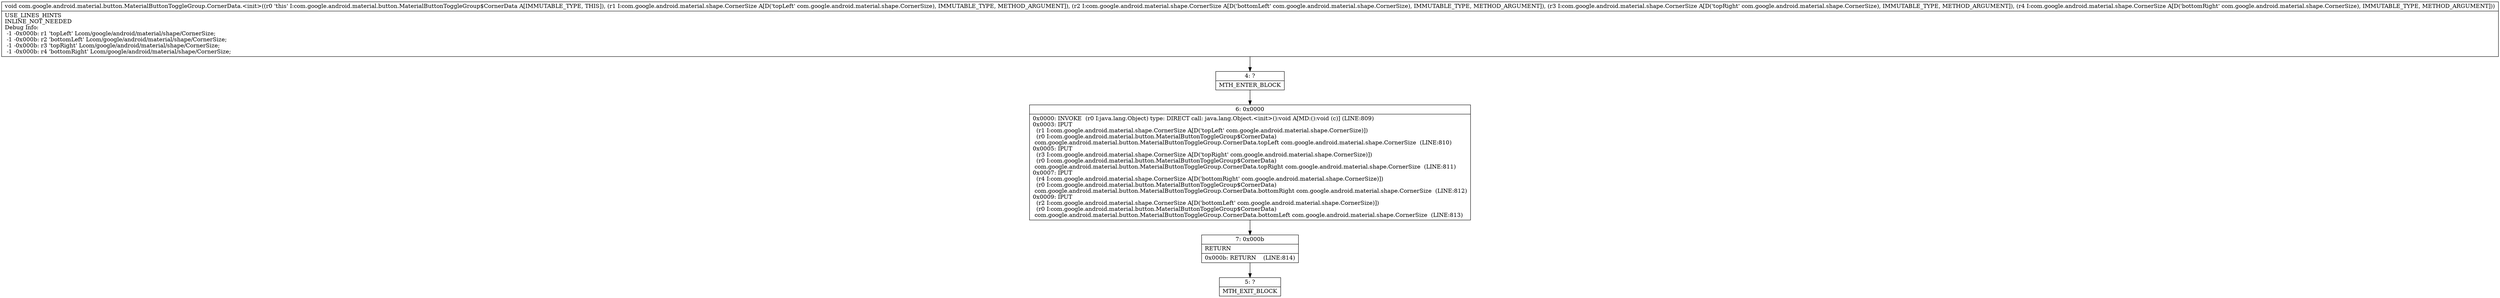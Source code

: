 digraph "CFG forcom.google.android.material.button.MaterialButtonToggleGroup.CornerData.\<init\>(Lcom\/google\/android\/material\/shape\/CornerSize;Lcom\/google\/android\/material\/shape\/CornerSize;Lcom\/google\/android\/material\/shape\/CornerSize;Lcom\/google\/android\/material\/shape\/CornerSize;)V" {
Node_4 [shape=record,label="{4\:\ ?|MTH_ENTER_BLOCK\l}"];
Node_6 [shape=record,label="{6\:\ 0x0000|0x0000: INVOKE  (r0 I:java.lang.Object) type: DIRECT call: java.lang.Object.\<init\>():void A[MD:():void (c)] (LINE:809)\l0x0003: IPUT  \l  (r1 I:com.google.android.material.shape.CornerSize A[D('topLeft' com.google.android.material.shape.CornerSize)])\l  (r0 I:com.google.android.material.button.MaterialButtonToggleGroup$CornerData)\l com.google.android.material.button.MaterialButtonToggleGroup.CornerData.topLeft com.google.android.material.shape.CornerSize  (LINE:810)\l0x0005: IPUT  \l  (r3 I:com.google.android.material.shape.CornerSize A[D('topRight' com.google.android.material.shape.CornerSize)])\l  (r0 I:com.google.android.material.button.MaterialButtonToggleGroup$CornerData)\l com.google.android.material.button.MaterialButtonToggleGroup.CornerData.topRight com.google.android.material.shape.CornerSize  (LINE:811)\l0x0007: IPUT  \l  (r4 I:com.google.android.material.shape.CornerSize A[D('bottomRight' com.google.android.material.shape.CornerSize)])\l  (r0 I:com.google.android.material.button.MaterialButtonToggleGroup$CornerData)\l com.google.android.material.button.MaterialButtonToggleGroup.CornerData.bottomRight com.google.android.material.shape.CornerSize  (LINE:812)\l0x0009: IPUT  \l  (r2 I:com.google.android.material.shape.CornerSize A[D('bottomLeft' com.google.android.material.shape.CornerSize)])\l  (r0 I:com.google.android.material.button.MaterialButtonToggleGroup$CornerData)\l com.google.android.material.button.MaterialButtonToggleGroup.CornerData.bottomLeft com.google.android.material.shape.CornerSize  (LINE:813)\l}"];
Node_7 [shape=record,label="{7\:\ 0x000b|RETURN\l|0x000b: RETURN    (LINE:814)\l}"];
Node_5 [shape=record,label="{5\:\ ?|MTH_EXIT_BLOCK\l}"];
MethodNode[shape=record,label="{void com.google.android.material.button.MaterialButtonToggleGroup.CornerData.\<init\>((r0 'this' I:com.google.android.material.button.MaterialButtonToggleGroup$CornerData A[IMMUTABLE_TYPE, THIS]), (r1 I:com.google.android.material.shape.CornerSize A[D('topLeft' com.google.android.material.shape.CornerSize), IMMUTABLE_TYPE, METHOD_ARGUMENT]), (r2 I:com.google.android.material.shape.CornerSize A[D('bottomLeft' com.google.android.material.shape.CornerSize), IMMUTABLE_TYPE, METHOD_ARGUMENT]), (r3 I:com.google.android.material.shape.CornerSize A[D('topRight' com.google.android.material.shape.CornerSize), IMMUTABLE_TYPE, METHOD_ARGUMENT]), (r4 I:com.google.android.material.shape.CornerSize A[D('bottomRight' com.google.android.material.shape.CornerSize), IMMUTABLE_TYPE, METHOD_ARGUMENT]))  | USE_LINES_HINTS\lINLINE_NOT_NEEDED\lDebug Info:\l  \-1 \-0x000b: r1 'topLeft' Lcom\/google\/android\/material\/shape\/CornerSize;\l  \-1 \-0x000b: r2 'bottomLeft' Lcom\/google\/android\/material\/shape\/CornerSize;\l  \-1 \-0x000b: r3 'topRight' Lcom\/google\/android\/material\/shape\/CornerSize;\l  \-1 \-0x000b: r4 'bottomRight' Lcom\/google\/android\/material\/shape\/CornerSize;\l}"];
MethodNode -> Node_4;Node_4 -> Node_6;
Node_6 -> Node_7;
Node_7 -> Node_5;
}

